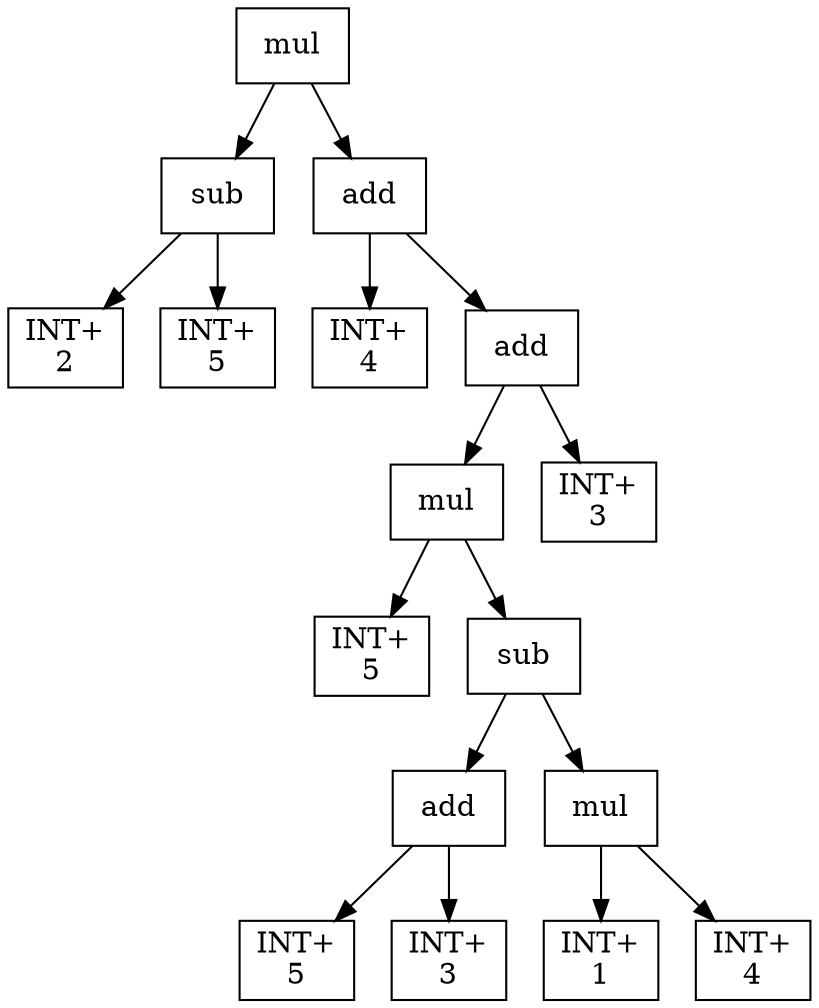 digraph expr {
  node [shape=box];
  n1 [label="mul"];
  n2 [label="sub"];
  n3 [label="INT+\n2"];
  n4 [label="INT+\n5"];
  n2 -> n3;
  n2 -> n4;
  n5 [label="add"];
  n6 [label="INT+\n4"];
  n7 [label="add"];
  n8 [label="mul"];
  n9 [label="INT+\n5"];
  n10 [label="sub"];
  n11 [label="add"];
  n12 [label="INT+\n5"];
  n13 [label="INT+\n3"];
  n11 -> n12;
  n11 -> n13;
  n14 [label="mul"];
  n15 [label="INT+\n1"];
  n16 [label="INT+\n4"];
  n14 -> n15;
  n14 -> n16;
  n10 -> n11;
  n10 -> n14;
  n8 -> n9;
  n8 -> n10;
  n17 [label="INT+\n3"];
  n7 -> n8;
  n7 -> n17;
  n5 -> n6;
  n5 -> n7;
  n1 -> n2;
  n1 -> n5;
}